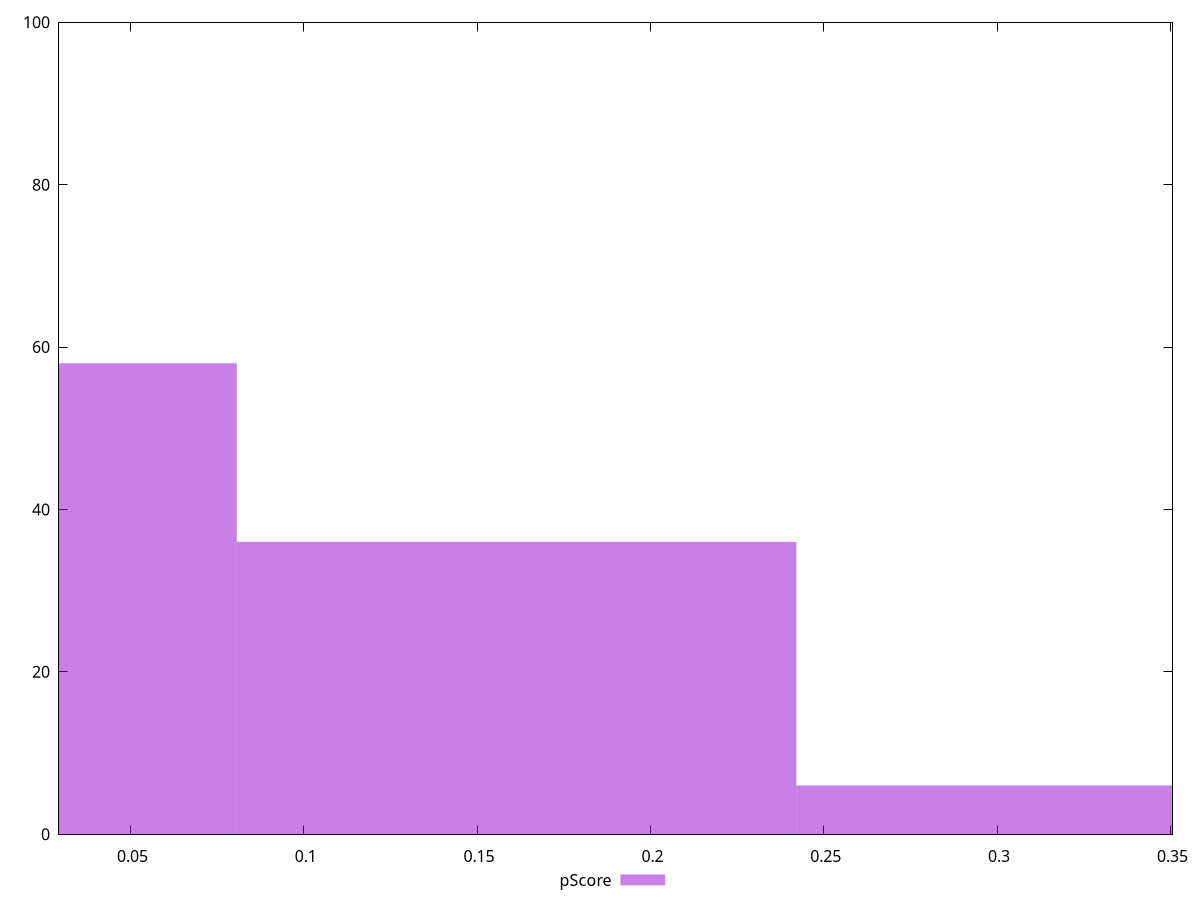reset

$pScore <<EOF
0.16139651729299354 36
0 58
0.32279303458598707 6
EOF

set key outside below
set boxwidth 0.16139651729299354
set xrange [0.02941176470588236:0.35058823529411764]
set yrange [0:100]
set trange [0:100]
set style fill transparent solid 0.5 noborder
set terminal svg size 640, 490 enhanced background rgb 'white'
set output "reports/report_00027_2021-02-24T12-40-31.850Z/unused-javascript/samples/music/pScore/histogram.svg"

plot $pScore title "pScore" with boxes

reset
